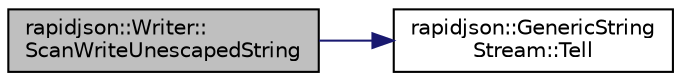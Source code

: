 digraph "rapidjson::Writer::ScanWriteUnescapedString"
{
 // INTERACTIVE_SVG=YES
 // LATEX_PDF_SIZE
  edge [fontname="Helvetica",fontsize="10",labelfontname="Helvetica",labelfontsize="10"];
  node [fontname="Helvetica",fontsize="10",shape=record];
  rankdir="LR";
  Node43 [label="rapidjson::Writer::\lScanWriteUnescapedString",height=0.2,width=0.4,color="black", fillcolor="grey75", style="filled", fontcolor="black",tooltip=" "];
  Node43 -> Node44 [color="midnightblue",fontsize="10",style="solid",fontname="Helvetica"];
  Node44 [label="rapidjson::GenericString\lStream::Tell",height=0.2,width=0.4,color="black", fillcolor="white", style="filled",URL="$structrapidjson_1_1_generic_string_stream.html#a7b0cfaa0a08c80fa30140ba5679001c0",tooltip=" "];
}
